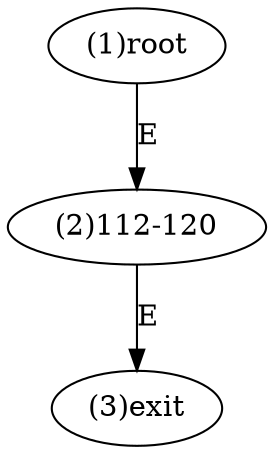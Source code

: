 digraph "" { 
1[ label="(1)root"];
2[ label="(2)112-120"];
3[ label="(3)exit"];
1->2[ label="E"];
2->3[ label="E"];
}